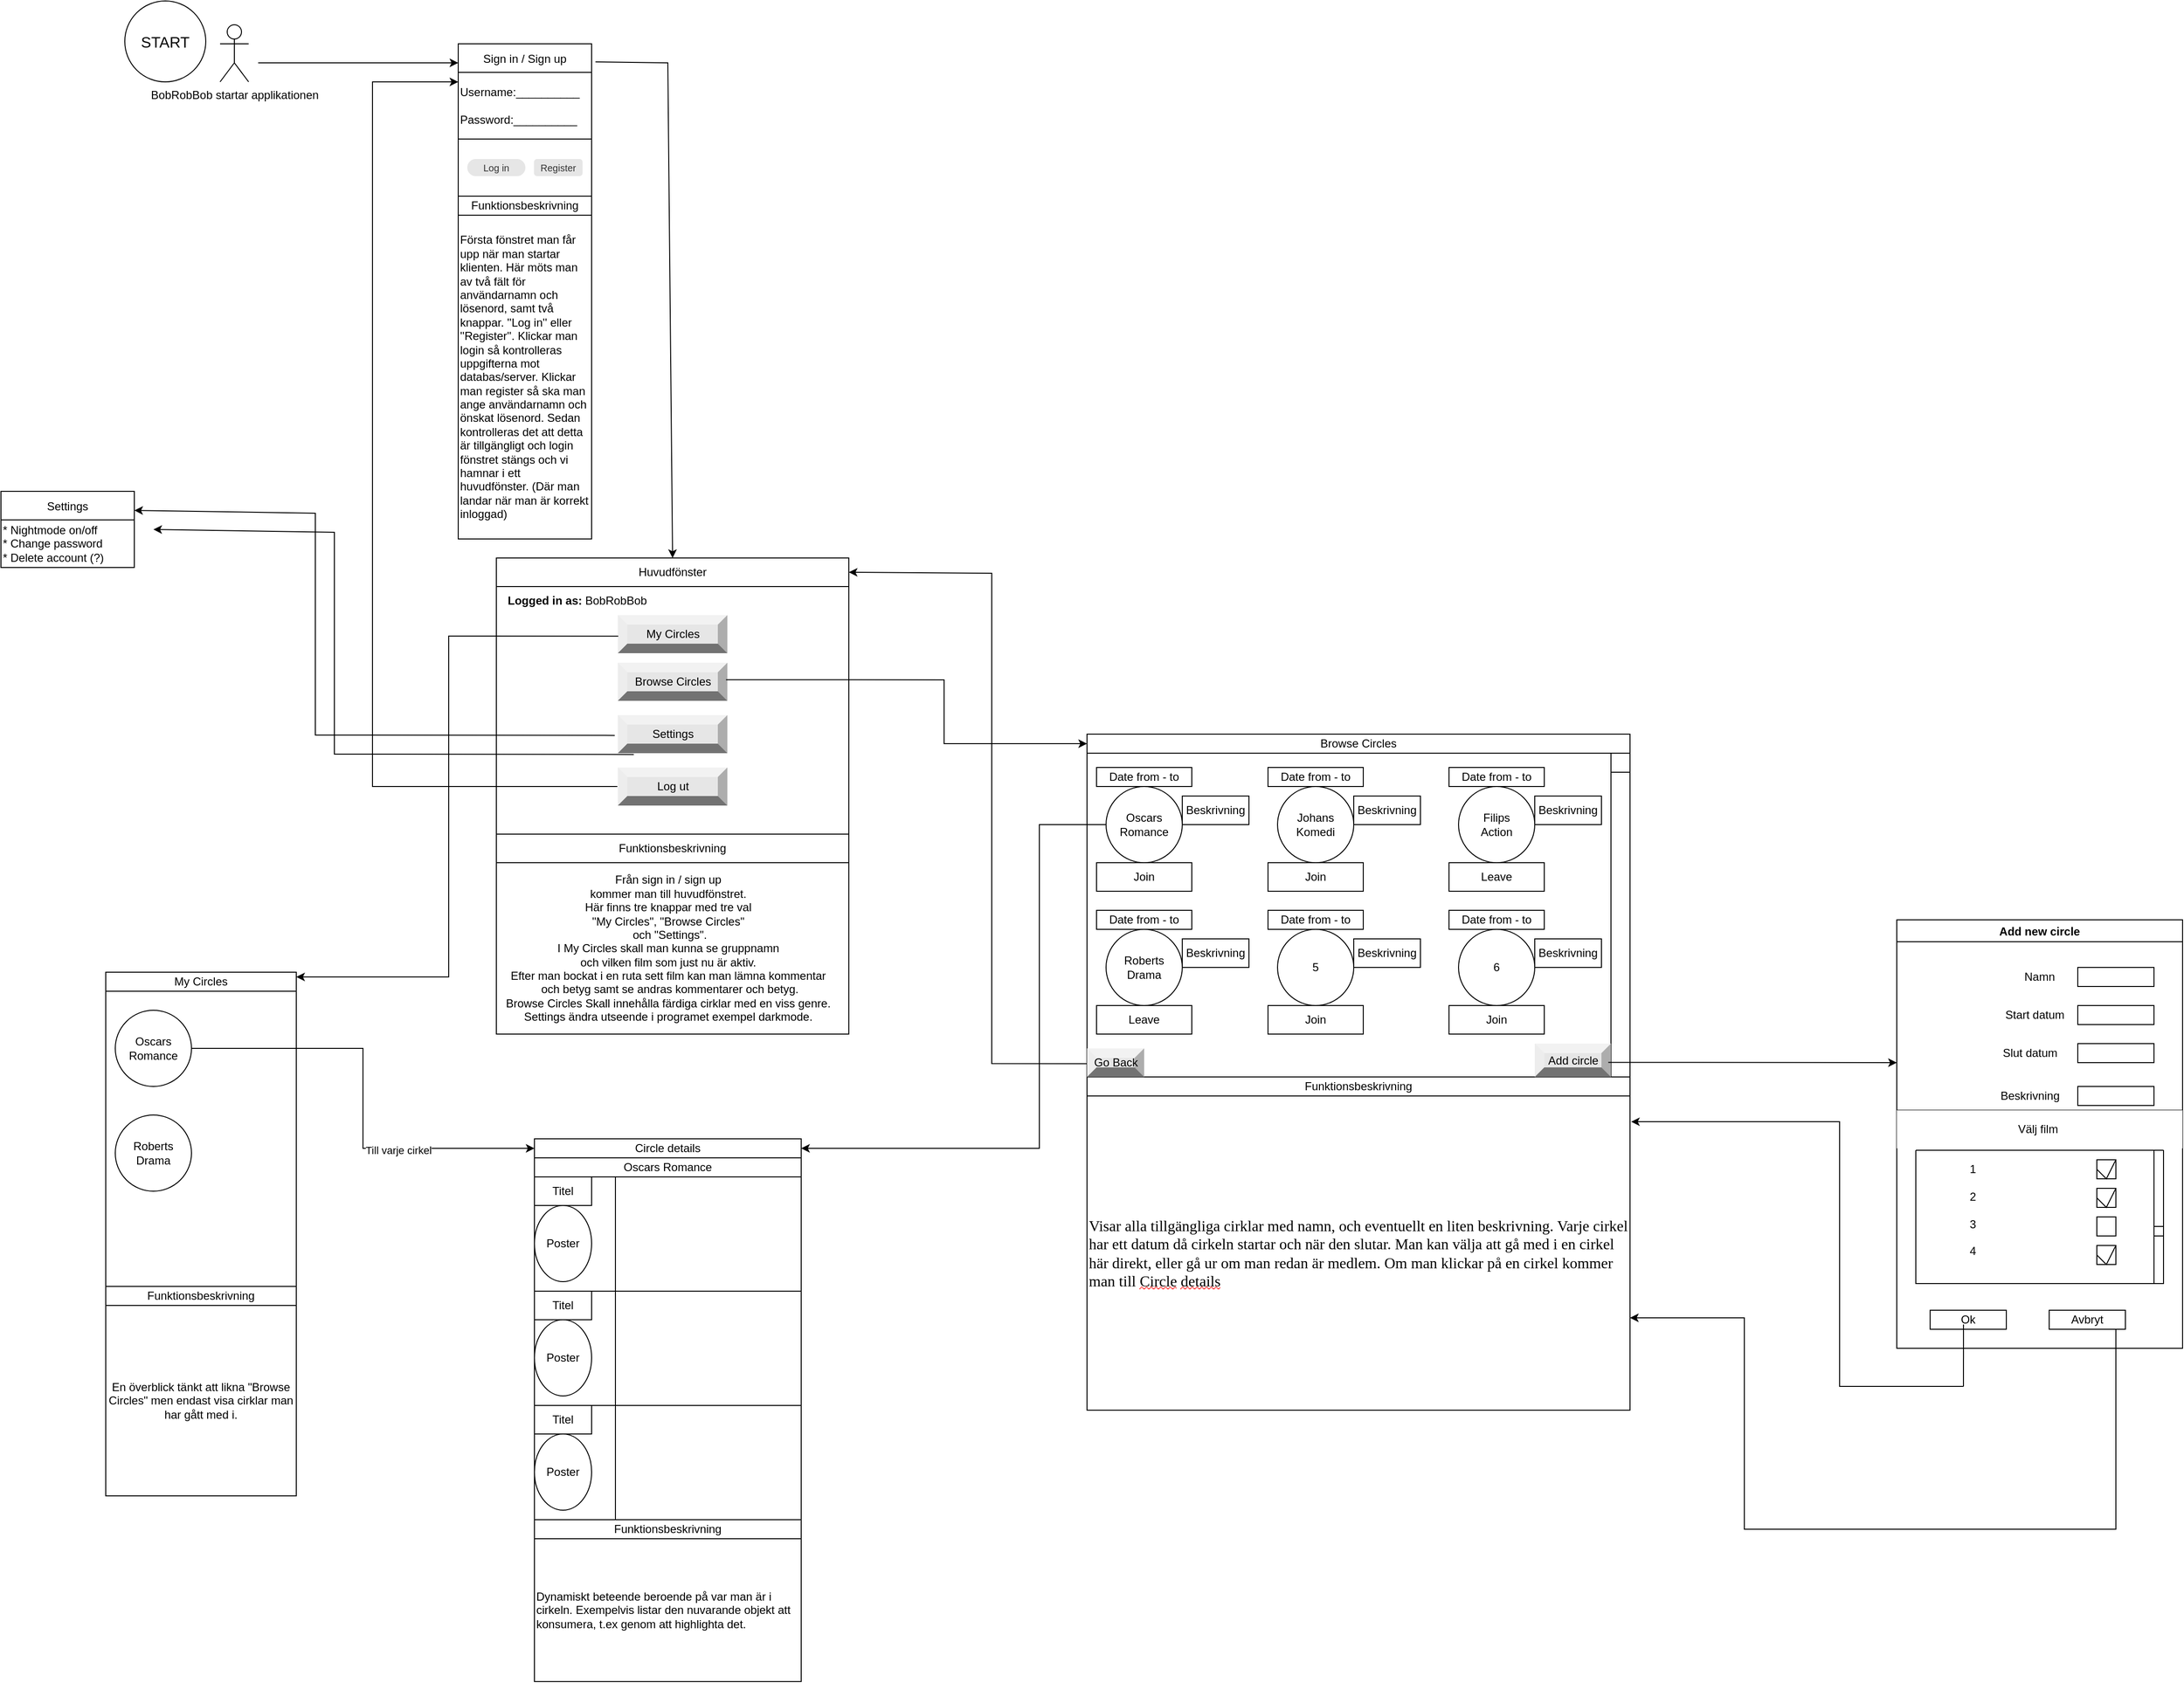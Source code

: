 <mxfile version="16.5.5" type="github">
  <diagram id="p2HajZ41j6ZCVXQFpqO8" name="Page-1">
    <mxGraphModel dx="868" dy="450" grid="1" gridSize="10" guides="1" tooltips="1" connect="1" arrows="1" fold="1" page="1" pageScale="1" pageWidth="40000" pageHeight="40000" math="0" shadow="0">
      <root>
        <mxCell id="0" />
        <mxCell id="1" parent="0" />
        <mxCell id="-XOdeHyJX4b31aOvF6B2-1" value="START" style="ellipse;whiteSpace=wrap;html=1;aspect=fixed;rounded=0;fontSize=16;strokeColor=#000000;fillColor=#FFFFFF;" parent="1" vertex="1">
          <mxGeometry x="500" y="35" width="85" height="85" as="geometry" />
        </mxCell>
        <mxCell id="-XOdeHyJX4b31aOvF6B2-8" value="Sign in / Sign up" style="swimlane;fontStyle=0;childLayout=stackLayout;horizontal=1;startSize=30;horizontalStack=0;resizeParent=1;resizeParentMax=0;resizeLast=0;collapsible=1;marginBottom=0;" parent="1" vertex="1">
          <mxGeometry x="850" y="80" width="140" height="100" as="geometry" />
        </mxCell>
        <mxCell id="xkWNYUJY-CJNG6x_o0mZ-22" value="Username:__________&lt;br&gt;&lt;br&gt;Password:__________" style="rounded=0;whiteSpace=wrap;html=1;align=left;" parent="-XOdeHyJX4b31aOvF6B2-8" vertex="1">
          <mxGeometry y="30" width="140" height="70" as="geometry" />
        </mxCell>
        <mxCell id="xkWNYUJY-CJNG6x_o0mZ-2" value="Browse Circles" style="rounded=0;whiteSpace=wrap;html=1;" parent="1" vertex="1">
          <mxGeometry x="1510" y="805" width="570" height="20" as="geometry" />
        </mxCell>
        <mxCell id="xkWNYUJY-CJNG6x_o0mZ-3" value="" style="whiteSpace=wrap;html=1;aspect=fixed;" parent="1" vertex="1">
          <mxGeometry x="1510" y="825" width="570" height="570" as="geometry" />
        </mxCell>
        <mxCell id="xkWNYUJY-CJNG6x_o0mZ-4" value="Oscars&lt;br&gt;Romance" style="ellipse;whiteSpace=wrap;html=1;aspect=fixed;" parent="1" vertex="1">
          <mxGeometry x="1530" y="860" width="80" height="80" as="geometry" />
        </mxCell>
        <mxCell id="xkWNYUJY-CJNG6x_o0mZ-5" value="Johans&lt;br&gt;Komedi" style="ellipse;whiteSpace=wrap;html=1;aspect=fixed;" parent="1" vertex="1">
          <mxGeometry x="1710" y="860" width="80" height="80" as="geometry" />
        </mxCell>
        <mxCell id="xkWNYUJY-CJNG6x_o0mZ-6" value="Filips&lt;br&gt;Action" style="ellipse;whiteSpace=wrap;html=1;aspect=fixed;" parent="1" vertex="1">
          <mxGeometry x="1900" y="860" width="80" height="80" as="geometry" />
        </mxCell>
        <mxCell id="xkWNYUJY-CJNG6x_o0mZ-7" value="Roberts&lt;br&gt;Drama" style="ellipse;whiteSpace=wrap;html=1;aspect=fixed;" parent="1" vertex="1">
          <mxGeometry x="1530" y="1010" width="80" height="80" as="geometry" />
        </mxCell>
        <mxCell id="xkWNYUJY-CJNG6x_o0mZ-8" value="5" style="ellipse;whiteSpace=wrap;html=1;aspect=fixed;" parent="1" vertex="1">
          <mxGeometry x="1710" y="1010" width="80" height="80" as="geometry" />
        </mxCell>
        <mxCell id="xkWNYUJY-CJNG6x_o0mZ-9" value="6" style="ellipse;whiteSpace=wrap;html=1;aspect=fixed;" parent="1" vertex="1">
          <mxGeometry x="1900" y="1010" width="80" height="80" as="geometry" />
        </mxCell>
        <mxCell id="xkWNYUJY-CJNG6x_o0mZ-10" value="Join" style="rounded=0;whiteSpace=wrap;html=1;" parent="1" vertex="1">
          <mxGeometry x="1520" y="940" width="100" height="30" as="geometry" />
        </mxCell>
        <mxCell id="xkWNYUJY-CJNG6x_o0mZ-11" value="Join" style="rounded=0;whiteSpace=wrap;html=1;" parent="1" vertex="1">
          <mxGeometry x="1700" y="940" width="100" height="30" as="geometry" />
        </mxCell>
        <mxCell id="xkWNYUJY-CJNG6x_o0mZ-12" value="Leave" style="rounded=0;whiteSpace=wrap;html=1;" parent="1" vertex="1">
          <mxGeometry x="1890" y="940" width="100" height="30" as="geometry" />
        </mxCell>
        <mxCell id="xkWNYUJY-CJNG6x_o0mZ-13" value="Leave" style="rounded=0;whiteSpace=wrap;html=1;" parent="1" vertex="1">
          <mxGeometry x="1520" y="1090" width="100" height="30" as="geometry" />
        </mxCell>
        <mxCell id="xkWNYUJY-CJNG6x_o0mZ-14" value="Join" style="rounded=0;whiteSpace=wrap;html=1;" parent="1" vertex="1">
          <mxGeometry x="1700" y="1090" width="100" height="30" as="geometry" />
        </mxCell>
        <mxCell id="xkWNYUJY-CJNG6x_o0mZ-15" value="Join" style="rounded=0;whiteSpace=wrap;html=1;" parent="1" vertex="1">
          <mxGeometry x="1890" y="1090" width="100" height="30" as="geometry" />
        </mxCell>
        <mxCell id="xkWNYUJY-CJNG6x_o0mZ-16" value="" style="rounded=0;whiteSpace=wrap;html=1;rotation=90;" parent="1" vertex="1">
          <mxGeometry x="1900" y="985" width="340" height="20" as="geometry" />
        </mxCell>
        <mxCell id="xkWNYUJY-CJNG6x_o0mZ-17" value="&lt;span lang=&quot;SV-SE&quot; class=&quot;TextRun SCXW185962391 BCX0&quot; style=&quot;margin: 0px ; padding: 0px ; background-color: rgb(255 , 255 , 255) ; font-size: 12pt ; line-height: 19.425px ; font-family: &amp;#34;times new roman&amp;#34; , &amp;#34;times new roman_embeddedfont&amp;#34; , &amp;#34;times new roman_msfontservice&amp;#34; , serif&quot;&gt;&lt;span class=&quot;NormalTextRun SCXW185962391 BCX0&quot; style=&quot;margin: 0px ; padding: 0px&quot;&gt;Visar alla &lt;/span&gt;&lt;span class=&quot;NormalTextRun SCXW185962391 BCX0&quot; style=&quot;margin: 0px ; padding: 0px&quot;&gt;tillgängliga &lt;/span&gt;&lt;span class=&quot;NormalTextRun SCXW185962391 BCX0&quot; style=&quot;margin: 0px ; padding: 0px&quot;&gt;cirklar&lt;/span&gt;&lt;span class=&quot;NormalTextRun SCXW185962391 BCX0&quot; style=&quot;margin: 0px ; padding: 0px&quot;&gt; med&lt;/span&gt;&lt;span class=&quot;NormalTextRun SCXW185962391 BCX0&quot; style=&quot;margin: 0px ; padding: 0px&quot;&gt; &lt;/span&gt;&lt;span class=&quot;NormalTextRun SCXW185962391 BCX0&quot; style=&quot;margin: 0px ; padding: 0px&quot;&gt;namn, och eventuellt en liten beskrivning.&lt;/span&gt;&lt;span class=&quot;NormalTextRun SCXW185962391 BCX0&quot; style=&quot;margin: 0px ; padding: 0px&quot;&gt; &lt;/span&gt;&lt;span class=&quot;NormalTextRun SCXW185962391 BCX0&quot; style=&quot;margin: 0px ; padding: 0px&quot;&gt;Varje cirkel har ett datum då cirkeln startar&lt;/span&gt;&lt;span class=&quot;NormalTextRun SCXW185962391 BCX0&quot; style=&quot;margin: 0px ; padding: 0px&quot;&gt; &lt;/span&gt;&lt;span class=&quot;NormalTextRun SCXW185962391 BCX0&quot; style=&quot;margin: 0px ; padding: 0px&quot;&gt;och när den slutar&lt;/span&gt;&lt;span class=&quot;NormalTextRun SCXW185962391 BCX0&quot; style=&quot;margin: 0px ; padding: 0px&quot;&gt;.&lt;/span&gt;&lt;span class=&quot;NormalTextRun SCXW185962391 BCX0&quot; style=&quot;margin: 0px ; padding: 0px&quot;&gt; &lt;/span&gt;&lt;span class=&quot;NormalTextRun SCXW185962391 BCX0&quot; style=&quot;margin: 0px ; padding: 0px&quot;&gt;Man kan välja att gå med i en cirkel här direkt, eller gå &lt;/span&gt;&lt;span class=&quot;NormalTextRun SCXW185962391 BCX0&quot; style=&quot;margin: 0px ; padding: 0px&quot;&gt;ur om man &lt;/span&gt;&lt;span class=&quot;NormalTextRun SCXW185962391 BCX0&quot; style=&quot;margin: 0px ; padding: 0px&quot;&gt;redan är &lt;/span&gt;&lt;span class=&quot;NormalTextRun SCXW185962391 BCX0&quot; style=&quot;margin: 0px ; padding: 0px&quot;&gt;med&lt;/span&gt;&lt;span class=&quot;NormalTextRun SCXW185962391 BCX0&quot; style=&quot;margin: 0px ; padding: 0px&quot;&gt;lem. &lt;/span&gt;&lt;span class=&quot;NormalTextRun SCXW185962391 BCX0&quot; style=&quot;margin: 0px ; padding: 0px&quot;&gt;Om man klickar på en cirkel kommer man till &lt;/span&gt;&lt;span class=&quot;SpellingError SCXW185962391 BCX0&quot; style=&quot;margin: 0px ; padding: 0px ; background-repeat: repeat-x ; background-position: left bottom ; background-image: url(&amp;#34;data:image/gif;base64,R0lGODlhBQAEAJECAP////8AAAAAAAAAACH5BAEAAAIALAAAAAAFAAQAAAIIlGAXCCHrTCgAOw==&amp;#34;) ; border-bottom: 1px solid transparent&quot;&gt;Circle&lt;/span&gt;&lt;span class=&quot;NormalTextRun SCXW185962391 BCX0&quot; style=&quot;margin: 0px ; padding: 0px&quot;&gt; &lt;/span&gt;&lt;span class=&quot;SpellingError SCXW185962391 BCX0&quot; style=&quot;margin: 0px ; padding: 0px ; background-repeat: repeat-x ; background-position: left bottom ; background-image: url(&amp;#34;data:image/gif;base64,R0lGODlhBQAEAJECAP////8AAAAAAAAAACH5BAEAAAIALAAAAAAFAAQAAAIIlGAXCCHrTCgAOw==&amp;#34;) ; border-bottom: 1px solid transparent&quot;&gt;details&lt;/span&gt;&lt;/span&gt;&lt;span class=&quot;EOP SCXW185962391 BCX0&quot; style=&quot;margin: 0px ; padding: 0px ; background-color: rgb(255 , 255 , 255) ; font-size: 12pt ; line-height: 19.425px ; font-family: &amp;#34;times new roman&amp;#34; , &amp;#34;times new roman_embeddedfont&amp;#34; , &amp;#34;times new roman_msfontservice&amp;#34; , serif&quot;&gt;&amp;nbsp;&lt;/span&gt;" style="rounded=0;whiteSpace=wrap;html=1;align=left;" parent="1" vertex="1">
          <mxGeometry x="1510" y="1185" width="570" height="330" as="geometry" />
        </mxCell>
        <mxCell id="xkWNYUJY-CJNG6x_o0mZ-18" value="&lt;span&gt;Funktionsbeskrivning&lt;/span&gt;" style="rounded=0;whiteSpace=wrap;html=1;" parent="1" vertex="1">
          <mxGeometry x="1510" y="1165" width="570" height="20" as="geometry" />
        </mxCell>
        <mxCell id="xkWNYUJY-CJNG6x_o0mZ-19" value="" style="rounded=0;whiteSpace=wrap;html=1;" parent="1" vertex="1">
          <mxGeometry x="2060" y="825" width="20" height="20" as="geometry" />
        </mxCell>
        <mxCell id="-XOdeHyJX4b31aOvF6B2-33" value="BobRobBob startar applikationen" style="shape=umlActor;verticalLabelPosition=bottom;verticalAlign=top;html=1;outlineConnect=0;" parent="1" vertex="1">
          <mxGeometry x="600" y="60" width="30" height="60" as="geometry" />
        </mxCell>
        <mxCell id="-XOdeHyJX4b31aOvF6B2-34" value="" style="endArrow=classic;html=1;rounded=0;" parent="1" edge="1">
          <mxGeometry width="50" height="50" relative="1" as="geometry">
            <mxPoint x="640" y="100" as="sourcePoint" />
            <mxPoint x="850" y="100" as="targetPoint" />
          </mxGeometry>
        </mxCell>
        <mxCell id="UE1TaZcInzhewKq7OZas-16" value="" style="rounded=0;whiteSpace=wrap;html=1;" parent="1" vertex="1">
          <mxGeometry x="890" y="840" width="370" height="280" as="geometry" />
        </mxCell>
        <mxCell id="xkWNYUJY-CJNG6x_o0mZ-26" value="Första fönstret man får upp när man startar klienten. Här möts man av två fält för användarnamn och lösenord, samt två knappar. &#39;&#39;Log in&#39;&#39; eller &#39;&#39;Register&#39;&#39;. Klickar man login så kontrolleras uppgifterna mot databas/server. Klickar man register så ska man ange användarnamn och önskat lösenord. Sedan kontrolleras det att detta är tillgängligt och login fönstret stängs och vi hamnar i ett huvudfönster. (Där man landar när man är korrekt inloggad)" style="rounded=0;whiteSpace=wrap;html=1;align=left;" parent="1" vertex="1">
          <mxGeometry x="850" y="260" width="140" height="340" as="geometry" />
        </mxCell>
        <mxCell id="UE1TaZcInzhewKq7OZas-10" value="Från sign in / sign up&lt;br&gt;kommer man till huvudfönstret. &lt;br&gt;Här finns tre knappar med tre val&lt;br&gt;&quot;My Circles&quot;, &quot;Browse Circles&quot;&lt;br&gt;&amp;nbsp;och &quot;Settings&quot;.&lt;br&gt;I My Circles skall man kunna se gruppnamn &lt;br&gt;och vilken film som just nu är aktiv. &lt;br&gt;Efter man bockat i en ruta sett film kan man lämna kommentar&lt;br&gt;&amp;nbsp;och betyg samt se andras kommentarer och betyg. &lt;br&gt;Browse Circles Skall innehålla färdiga cirklar med en viss genre.&lt;br&gt;Settings ändra utseende i programet exempel darkmode." style="text;html=1;align=center;verticalAlign=middle;resizable=0;points=[];autosize=1;strokeColor=none;fillColor=none;" parent="1" vertex="1">
          <mxGeometry x="890" y="950" width="360" height="160" as="geometry" />
        </mxCell>
        <mxCell id="-XOdeHyJX4b31aOvF6B2-35" value="Go Back" style="labelPosition=center;verticalLabelPosition=middle;align=center;html=1;shape=mxgraph.basic.shaded_button;dx=10;fillColor=#E6E6E6;strokeColor=none;" parent="1" vertex="1">
          <mxGeometry x="1510" y="1135" width="60" height="30" as="geometry" />
        </mxCell>
        <mxCell id="xkWNYUJY-CJNG6x_o0mZ-27" value="" style="rounded=0;whiteSpace=wrap;html=1;align=left;" parent="1" vertex="1">
          <mxGeometry x="850" y="180" width="140" height="60" as="geometry" />
        </mxCell>
        <mxCell id="gihYF0l77A3G0Wvorfxp-9" value="Settings" style="swimlane;fontStyle=0;childLayout=stackLayout;horizontal=1;startSize=30;horizontalStack=0;resizeParent=1;resizeParentMax=0;resizeLast=0;collapsible=1;marginBottom=0;" parent="1" vertex="1">
          <mxGeometry x="370" y="550" width="140" height="80" as="geometry" />
        </mxCell>
        <mxCell id="gihYF0l77A3G0Wvorfxp-16" value="* Nightmode on/off&lt;br&gt;* Change password&lt;br&gt;* Delete account (?)" style="text;html=1;align=left;verticalAlign=middle;resizable=0;points=[];autosize=1;strokeColor=none;fillColor=none;" parent="gihYF0l77A3G0Wvorfxp-9" vertex="1">
          <mxGeometry y="30" width="140" height="50" as="geometry" />
        </mxCell>
        <mxCell id="xkWNYUJY-CJNG6x_o0mZ-28" value="Funktionsbeskrivning" style="rounded=0;whiteSpace=wrap;html=1;" parent="1" vertex="1">
          <mxGeometry x="850" y="240" width="140" height="20" as="geometry" />
        </mxCell>
        <mxCell id="-XOdeHyJX4b31aOvF6B2-39" value="Log in&lt;br&gt;" style="rounded=1;html=1;shadow=0;dashed=0;whiteSpace=wrap;fontSize=10;fillColor=#E6E6E6;align=center;strokeColor=#E6E6E6;fontColor=#333333;arcSize=50;" parent="1" vertex="1">
          <mxGeometry x="860" y="201.56" width="60" height="16.88" as="geometry" />
        </mxCell>
        <mxCell id="-XOdeHyJX4b31aOvF6B2-40" value="Register" style="rounded=1;html=1;shadow=0;dashed=0;whiteSpace=wrap;fontSize=10;fillColor=#E6E6E6;align=center;strokeColor=#E6E6E6;fontColor=#333333;" parent="1" vertex="1">
          <mxGeometry x="930" y="201.56" width="50" height="16.88" as="geometry" />
        </mxCell>
        <mxCell id="UE1TaZcInzhewKq7OZas-17" value="Funktionsbeskrivning" style="text;html=1;strokeColor=none;fillColor=none;align=center;verticalAlign=middle;whiteSpace=wrap;rounded=0;" parent="1" vertex="1">
          <mxGeometry x="935" y="910" width="280" height="30" as="geometry" />
        </mxCell>
        <mxCell id="UE1TaZcInzhewKq7OZas-20" value="" style="endArrow=none;html=1;rounded=0;exitX=0;exitY=0.177;exitDx=0;exitDy=0;exitPerimeter=0;" parent="1" edge="1">
          <mxGeometry width="50" height="50" relative="1" as="geometry">
            <mxPoint x="890" y="850.02" as="sourcePoint" />
            <mxPoint x="1260" y="850" as="targetPoint" />
          </mxGeometry>
        </mxCell>
        <mxCell id="xkWNYUJY-CJNG6x_o0mZ-39" value="My Circles" style="rounded=0;whiteSpace=wrap;html=1;fillColor=none;" parent="1" vertex="1">
          <mxGeometry x="480" y="1055" width="200" height="20" as="geometry" />
        </mxCell>
        <mxCell id="xkWNYUJY-CJNG6x_o0mZ-40" value="" style="rounded=0;whiteSpace=wrap;html=1;fillColor=none;" parent="1" vertex="1">
          <mxGeometry x="480" y="1075" width="200" height="310" as="geometry" />
        </mxCell>
        <mxCell id="xkWNYUJY-CJNG6x_o0mZ-51" style="edgeStyle=orthogonalEdgeStyle;rounded=0;orthogonalLoop=1;jettySize=auto;html=1;exitX=1;exitY=0.5;exitDx=0;exitDy=0;entryX=0;entryY=0.5;entryDx=0;entryDy=0;" parent="1" source="xkWNYUJY-CJNG6x_o0mZ-41" target="aUT2wLo2_SYf-ntI_o-a-2" edge="1">
          <mxGeometry relative="1" as="geometry" />
        </mxCell>
        <mxCell id="xkWNYUJY-CJNG6x_o0mZ-52" value="Till varje cirkel" style="edgeLabel;html=1;align=center;verticalAlign=middle;resizable=0;points=[];" parent="xkWNYUJY-CJNG6x_o0mZ-51" vertex="1" connectable="0">
          <mxGeometry x="0.384" y="-2" relative="1" as="geometry">
            <mxPoint as="offset" />
          </mxGeometry>
        </mxCell>
        <mxCell id="xkWNYUJY-CJNG6x_o0mZ-41" value="Oscars&lt;br&gt;Romance" style="ellipse;whiteSpace=wrap;html=1;aspect=fixed;fillColor=none;" parent="1" vertex="1">
          <mxGeometry x="490" y="1095" width="80" height="80" as="geometry" />
        </mxCell>
        <mxCell id="xkWNYUJY-CJNG6x_o0mZ-43" value="Roberts&lt;br&gt;Drama" style="ellipse;whiteSpace=wrap;html=1;aspect=fixed;fillColor=none;" parent="1" vertex="1">
          <mxGeometry x="490" y="1205" width="80" height="80" as="geometry" />
        </mxCell>
        <mxCell id="xkWNYUJY-CJNG6x_o0mZ-46" value="&lt;span&gt;Funktionsbeskrivning&lt;/span&gt;" style="rounded=0;whiteSpace=wrap;html=1;fillColor=none;" parent="1" vertex="1">
          <mxGeometry x="480" y="1385" width="200" height="20" as="geometry" />
        </mxCell>
        <mxCell id="xkWNYUJY-CJNG6x_o0mZ-47" value="En överblick tänkt att likna &quot;Browse Circles&quot; men endast visa cirklar man har gått med i." style="whiteSpace=wrap;html=1;aspect=fixed;fillColor=none;" parent="1" vertex="1">
          <mxGeometry x="480" y="1405" width="200" height="200" as="geometry" />
        </mxCell>
        <mxCell id="xkWNYUJY-CJNG6x_o0mZ-48" value="Oscars Romance" style="rounded=0;whiteSpace=wrap;html=1;fillColor=none;" parent="1" vertex="1">
          <mxGeometry x="930" y="1250" width="280" height="20" as="geometry" />
        </mxCell>
        <mxCell id="xkWNYUJY-CJNG6x_o0mZ-50" value="" style="rounded=0;whiteSpace=wrap;html=1;fillColor=none;" parent="1" vertex="1">
          <mxGeometry x="930" y="1270" width="280" height="360" as="geometry" />
        </mxCell>
        <mxCell id="xkWNYUJY-CJNG6x_o0mZ-53" value="" style="rounded=0;whiteSpace=wrap;html=1;fillColor=none;" parent="1" vertex="1">
          <mxGeometry x="930" y="1270" width="280" height="120" as="geometry" />
        </mxCell>
        <mxCell id="xkWNYUJY-CJNG6x_o0mZ-54" value="" style="rounded=0;whiteSpace=wrap;html=1;fillColor=none;" parent="1" vertex="1">
          <mxGeometry x="930" y="1390" width="280" height="120" as="geometry" />
        </mxCell>
        <mxCell id="xkWNYUJY-CJNG6x_o0mZ-55" value="" style="rounded=0;whiteSpace=wrap;html=1;fillColor=none;" parent="1" vertex="1">
          <mxGeometry x="930" y="1510" width="280" height="120" as="geometry" />
        </mxCell>
        <mxCell id="xkWNYUJY-CJNG6x_o0mZ-56" value="Poster" style="ellipse;whiteSpace=wrap;html=1;fillColor=none;" parent="1" vertex="1">
          <mxGeometry x="930" y="1300" width="60" height="80" as="geometry" />
        </mxCell>
        <mxCell id="xkWNYUJY-CJNG6x_o0mZ-57" value="Poster" style="ellipse;whiteSpace=wrap;html=1;fillColor=none;" parent="1" vertex="1">
          <mxGeometry x="930" y="1420" width="60" height="80" as="geometry" />
        </mxCell>
        <mxCell id="xkWNYUJY-CJNG6x_o0mZ-58" value="Poster" style="ellipse;whiteSpace=wrap;html=1;fillColor=none;" parent="1" vertex="1">
          <mxGeometry x="930" y="1540" width="60" height="80" as="geometry" />
        </mxCell>
        <mxCell id="xkWNYUJY-CJNG6x_o0mZ-59" value="&lt;span&gt;Funktionsbeskrivning&lt;/span&gt;" style="rounded=0;whiteSpace=wrap;html=1;fillColor=none;" parent="1" vertex="1">
          <mxGeometry x="930" y="1630" width="280" height="20" as="geometry" />
        </mxCell>
        <mxCell id="xkWNYUJY-CJNG6x_o0mZ-61" value="Dynamiskt beteende beroende på var man är i cirkeln. Exempelvis listar den nuvarande objekt att konsumera, t.ex genom att highlighta det." style="rounded=0;whiteSpace=wrap;html=1;fillColor=none;align=left;" parent="1" vertex="1">
          <mxGeometry x="930" y="1650" width="280" height="150" as="geometry" />
        </mxCell>
        <mxCell id="xkWNYUJY-CJNG6x_o0mZ-62" value="Titel" style="rounded=0;whiteSpace=wrap;html=1;fillColor=none;" parent="1" vertex="1">
          <mxGeometry x="930" y="1270" width="60" height="30" as="geometry" />
        </mxCell>
        <mxCell id="xkWNYUJY-CJNG6x_o0mZ-63" value="Titel" style="rounded=0;whiteSpace=wrap;html=1;fillColor=none;" parent="1" vertex="1">
          <mxGeometry x="930" y="1390" width="60" height="30" as="geometry" />
        </mxCell>
        <mxCell id="xkWNYUJY-CJNG6x_o0mZ-64" value="Titel" style="rounded=0;whiteSpace=wrap;html=1;fillColor=none;" parent="1" vertex="1">
          <mxGeometry x="930" y="1510" width="60" height="30" as="geometry" />
        </mxCell>
        <mxCell id="xkWNYUJY-CJNG6x_o0mZ-65" value="" style="rounded=0;whiteSpace=wrap;html=1;fillColor=none;" parent="1" vertex="1">
          <mxGeometry x="1015" y="1270" width="195" height="120" as="geometry" />
        </mxCell>
        <mxCell id="xkWNYUJY-CJNG6x_o0mZ-66" value="" style="rounded=0;whiteSpace=wrap;html=1;fillColor=none;" parent="1" vertex="1">
          <mxGeometry x="1015" y="1390" width="195" height="120" as="geometry" />
        </mxCell>
        <mxCell id="xkWNYUJY-CJNG6x_o0mZ-67" value="" style="rounded=0;whiteSpace=wrap;html=1;fillColor=none;" parent="1" vertex="1">
          <mxGeometry x="1015" y="1510" width="195" height="120" as="geometry" />
        </mxCell>
        <mxCell id="7voX9Bw7psMwSDj8nCXa-1" value="" style="endArrow=classic;html=1;rounded=0;entryX=0.5;entryY=0;entryDx=0;entryDy=0;exitX=1.029;exitY=0.19;exitDx=0;exitDy=0;exitPerimeter=0;" parent="1" source="-XOdeHyJX4b31aOvF6B2-8" target="7voX9Bw7psMwSDj8nCXa-16" edge="1">
          <mxGeometry width="50" height="50" relative="1" as="geometry">
            <mxPoint x="580" y="650" as="sourcePoint" />
            <mxPoint x="1075" y="650" as="targetPoint" />
            <Array as="points">
              <mxPoint x="1070" y="100" />
            </Array>
          </mxGeometry>
        </mxCell>
        <mxCell id="7voX9Bw7psMwSDj8nCXa-16" value="" style="rounded=0;whiteSpace=wrap;html=1;shadow=0;" parent="1" vertex="1">
          <mxGeometry x="890" y="620" width="370" height="290" as="geometry" />
        </mxCell>
        <mxCell id="7voX9Bw7psMwSDj8nCXa-17" value="Huvudfönster" style="rounded=0;whiteSpace=wrap;html=1;shadow=0;" parent="1" vertex="1">
          <mxGeometry x="890" y="620" width="370" height="30" as="geometry" />
        </mxCell>
        <mxCell id="7voX9Bw7psMwSDj8nCXa-18" value="My Circles" style="labelPosition=center;verticalLabelPosition=middle;align=center;html=1;shape=mxgraph.basic.shaded_button;dx=10;fillColor=#E6E6E6;strokeColor=none;shadow=0;" parent="1" vertex="1">
          <mxGeometry x="1017.5" y="680" width="115" height="40" as="geometry" />
        </mxCell>
        <mxCell id="7voX9Bw7psMwSDj8nCXa-19" value="Browse Circles" style="labelPosition=center;verticalLabelPosition=middle;align=center;html=1;shape=mxgraph.basic.shaded_button;dx=10;fillColor=#E6E6E6;strokeColor=none;shadow=0;" parent="1" vertex="1">
          <mxGeometry x="1017.5" y="730" width="115" height="40" as="geometry" />
        </mxCell>
        <mxCell id="7voX9Bw7psMwSDj8nCXa-20" value="Settings" style="labelPosition=center;verticalLabelPosition=middle;align=center;html=1;shape=mxgraph.basic.shaded_button;dx=10;fillColor=#E6E6E6;strokeColor=none;shadow=0;" parent="1" vertex="1">
          <mxGeometry x="1017.5" y="785" width="115" height="40" as="geometry" />
        </mxCell>
        <mxCell id="7voX9Bw7psMwSDj8nCXa-21" value="&lt;b&gt;Logged in as: &lt;/b&gt;BobRobBob" style="text;html=1;strokeColor=none;fillColor=none;align=left;verticalAlign=middle;whiteSpace=wrap;rounded=0;shadow=0;" parent="1" vertex="1">
          <mxGeometry x="900" y="650" width="170" height="30" as="geometry" />
        </mxCell>
        <mxCell id="7voX9Bw7psMwSDj8nCXa-22" value="" style="endArrow=classic;html=1;rounded=0;entryX=0;entryY=0.5;entryDx=0;entryDy=0;exitX=0.988;exitY=0.446;exitDx=0;exitDy=0;exitPerimeter=0;" parent="1" source="7voX9Bw7psMwSDj8nCXa-19" target="xkWNYUJY-CJNG6x_o0mZ-2" edge="1">
          <mxGeometry width="50" height="50" relative="1" as="geometry">
            <mxPoint x="1180" y="790" as="sourcePoint" />
            <mxPoint x="1230" y="740" as="targetPoint" />
            <Array as="points">
              <mxPoint x="1360" y="748" />
              <mxPoint x="1360" y="815" />
            </Array>
          </mxGeometry>
        </mxCell>
        <mxCell id="7voX9Bw7psMwSDj8nCXa-23" value="" style="endArrow=classic;html=1;rounded=0;exitX=-0.008;exitY=0.539;exitDx=0;exitDy=0;exitPerimeter=0;entryX=1;entryY=0.5;entryDx=0;entryDy=0;" parent="1" source="-XOdeHyJX4b31aOvF6B2-35" target="7voX9Bw7psMwSDj8nCXa-17" edge="1">
          <mxGeometry width="50" height="50" relative="1" as="geometry">
            <mxPoint x="1180" y="910" as="sourcePoint" />
            <mxPoint x="1230" y="860" as="targetPoint" />
            <Array as="points">
              <mxPoint x="1410" y="1151" />
              <mxPoint x="1410" y="636" />
            </Array>
          </mxGeometry>
        </mxCell>
        <mxCell id="7voX9Bw7psMwSDj8nCXa-24" value="" style="endArrow=classic;html=1;rounded=0;entryX=1;entryY=0.5;entryDx=0;entryDy=0;" parent="1" source="xkWNYUJY-CJNG6x_o0mZ-4" target="aUT2wLo2_SYf-ntI_o-a-2" edge="1">
          <mxGeometry width="50" height="50" relative="1" as="geometry">
            <mxPoint x="1460" y="890" as="sourcePoint" />
            <mxPoint x="1560" y="1160" as="targetPoint" />
            <Array as="points">
              <mxPoint x="1460" y="900" />
              <mxPoint x="1460" y="1240" />
            </Array>
          </mxGeometry>
        </mxCell>
        <mxCell id="7voX9Bw7psMwSDj8nCXa-25" value="" style="endArrow=classic;html=1;rounded=0;entryX=1;entryY=0.25;entryDx=0;entryDy=0;exitX=0.004;exitY=0.552;exitDx=0;exitDy=0;exitPerimeter=0;" parent="1" source="7voX9Bw7psMwSDj8nCXa-18" target="xkWNYUJY-CJNG6x_o0mZ-39" edge="1">
          <mxGeometry width="50" height="50" relative="1" as="geometry">
            <mxPoint x="830" y="800" as="sourcePoint" />
            <mxPoint x="1080" y="1160" as="targetPoint" />
            <Array as="points">
              <mxPoint x="840" y="702" />
              <mxPoint x="840" y="1060" />
            </Array>
          </mxGeometry>
        </mxCell>
        <mxCell id="7voX9Bw7psMwSDj8nCXa-26" value="" style="endArrow=classic;html=1;rounded=0;entryX=1;entryY=0.25;entryDx=0;entryDy=0;exitX=-0.028;exitY=0.533;exitDx=0;exitDy=0;exitPerimeter=0;" parent="1" source="7voX9Bw7psMwSDj8nCXa-20" target="gihYF0l77A3G0Wvorfxp-9" edge="1">
          <mxGeometry width="50" height="50" relative="1" as="geometry">
            <mxPoint x="640" y="810" as="sourcePoint" />
            <mxPoint x="1080" y="800" as="targetPoint" />
            <Array as="points">
              <mxPoint x="700" y="806" />
              <mxPoint x="700" y="573" />
            </Array>
          </mxGeometry>
        </mxCell>
        <mxCell id="aUT2wLo2_SYf-ntI_o-a-2" value="Circle details" style="rounded=0;whiteSpace=wrap;html=1;" parent="1" vertex="1">
          <mxGeometry x="930" y="1230" width="280" height="20" as="geometry" />
        </mxCell>
        <mxCell id="aUT2wLo2_SYf-ntI_o-a-3" value="Date from - to" style="rounded=0;whiteSpace=wrap;html=1;" parent="1" vertex="1">
          <mxGeometry x="1700" y="840" width="100" height="20" as="geometry" />
        </mxCell>
        <mxCell id="aUT2wLo2_SYf-ntI_o-a-4" value="Date from - to" style="rounded=0;whiteSpace=wrap;html=1;" parent="1" vertex="1">
          <mxGeometry x="1520" y="840" width="100" height="20" as="geometry" />
        </mxCell>
        <mxCell id="aUT2wLo2_SYf-ntI_o-a-6" value="Date from - to" style="rounded=0;whiteSpace=wrap;html=1;" parent="1" vertex="1">
          <mxGeometry x="1890" y="840" width="100" height="20" as="geometry" />
        </mxCell>
        <mxCell id="aUT2wLo2_SYf-ntI_o-a-9" value="Date from - to" style="rounded=0;whiteSpace=wrap;html=1;" parent="1" vertex="1">
          <mxGeometry x="1520" y="990" width="100" height="20" as="geometry" />
        </mxCell>
        <mxCell id="aUT2wLo2_SYf-ntI_o-a-10" value="Date from - to" style="rounded=0;whiteSpace=wrap;html=1;" parent="1" vertex="1">
          <mxGeometry x="1700" y="990" width="100" height="20" as="geometry" />
        </mxCell>
        <mxCell id="aUT2wLo2_SYf-ntI_o-a-11" value="Date from - to" style="rounded=0;whiteSpace=wrap;html=1;" parent="1" vertex="1">
          <mxGeometry x="1890" y="990" width="100" height="20" as="geometry" />
        </mxCell>
        <mxCell id="aUT2wLo2_SYf-ntI_o-a-12" value="Beskrivning" style="rounded=0;whiteSpace=wrap;html=1;" parent="1" vertex="1">
          <mxGeometry x="1980" y="870" width="70" height="30" as="geometry" />
        </mxCell>
        <mxCell id="aUT2wLo2_SYf-ntI_o-a-13" value="Beskrivning" style="rounded=0;whiteSpace=wrap;html=1;" parent="1" vertex="1">
          <mxGeometry x="1790" y="870" width="70" height="30" as="geometry" />
        </mxCell>
        <mxCell id="aUT2wLo2_SYf-ntI_o-a-16" value="Beskrivning" style="rounded=0;whiteSpace=wrap;html=1;" parent="1" vertex="1">
          <mxGeometry x="1610" y="870" width="70" height="30" as="geometry" />
        </mxCell>
        <mxCell id="aUT2wLo2_SYf-ntI_o-a-17" value="Beskrivning" style="rounded=0;whiteSpace=wrap;html=1;" parent="1" vertex="1">
          <mxGeometry x="1980" y="1020" width="70" height="30" as="geometry" />
        </mxCell>
        <mxCell id="aUT2wLo2_SYf-ntI_o-a-18" value="Beskrivning" style="rounded=0;whiteSpace=wrap;html=1;" parent="1" vertex="1">
          <mxGeometry x="1790" y="1020" width="70" height="30" as="geometry" />
        </mxCell>
        <mxCell id="aUT2wLo2_SYf-ntI_o-a-19" value="Beskrivning" style="rounded=0;whiteSpace=wrap;html=1;" parent="1" vertex="1">
          <mxGeometry x="1610" y="1020" width="70" height="30" as="geometry" />
        </mxCell>
        <mxCell id="Ojl0A6f6nF8EtHLME5s5-2" value="" style="endArrow=none;html=1;rounded=0;" parent="1" edge="1">
          <mxGeometry width="50" height="50" relative="1" as="geometry">
            <mxPoint x="890" y="940" as="sourcePoint" />
            <mxPoint x="1260" y="940" as="targetPoint" />
          </mxGeometry>
        </mxCell>
        <mxCell id="Ojl0A6f6nF8EtHLME5s5-3" value="Log ut" style="labelPosition=center;verticalLabelPosition=middle;align=center;html=1;shape=mxgraph.basic.shaded_button;dx=10;fillColor=#E6E6E6;strokeColor=none;shadow=0;" parent="1" vertex="1">
          <mxGeometry x="1017.5" y="840" width="115" height="40" as="geometry" />
        </mxCell>
        <mxCell id="Ojl0A6f6nF8EtHLME5s5-4" value="" style="endArrow=classic;html=1;rounded=0;exitX=-0.004;exitY=0.5;exitDx=0;exitDy=0;exitPerimeter=0;" parent="1" source="Ojl0A6f6nF8EtHLME5s5-3" edge="1">
          <mxGeometry width="50" height="50" relative="1" as="geometry">
            <mxPoint x="1010" y="860" as="sourcePoint" />
            <mxPoint x="850" y="120" as="targetPoint" />
            <Array as="points">
              <mxPoint x="760" y="860" />
              <mxPoint x="760" y="627" />
              <mxPoint x="760" y="120" />
            </Array>
          </mxGeometry>
        </mxCell>
        <mxCell id="Ojl0A6f6nF8EtHLME5s5-5" value="" style="endArrow=classic;html=1;rounded=0;entryX=1;entryY=0.25;entryDx=0;entryDy=0;exitX=-0.028;exitY=0.533;exitDx=0;exitDy=0;exitPerimeter=0;" parent="1" edge="1">
          <mxGeometry width="50" height="50" relative="1" as="geometry">
            <mxPoint x="1034.28" y="826.32" as="sourcePoint" />
            <mxPoint x="530" y="590" as="targetPoint" />
            <Array as="points">
              <mxPoint x="720" y="826" />
              <mxPoint x="720" y="593" />
            </Array>
          </mxGeometry>
        </mxCell>
        <mxCell id="Ojl0A6f6nF8EtHLME5s5-6" value="Add circle" style="labelPosition=center;verticalLabelPosition=middle;align=center;html=1;shape=mxgraph.basic.shaded_button;dx=10;fillColor=#E6E6E6;strokeColor=none;" parent="1" vertex="1">
          <mxGeometry x="1980" y="1130" width="80" height="35" as="geometry" />
        </mxCell>
        <mxCell id="Ojl0A6f6nF8EtHLME5s5-7" value="Add new circle" style="swimlane;" parent="1" vertex="1">
          <mxGeometry x="2360" y="1000" width="300" height="450" as="geometry" />
        </mxCell>
        <mxCell id="Ojl0A6f6nF8EtHLME5s5-8" value="" style="rounded=0;whiteSpace=wrap;html=1;" parent="Ojl0A6f6nF8EtHLME5s5-7" vertex="1">
          <mxGeometry x="190" y="50" width="80" height="20" as="geometry" />
        </mxCell>
        <mxCell id="Ojl0A6f6nF8EtHLME5s5-9" value="" style="rounded=0;whiteSpace=wrap;html=1;" parent="Ojl0A6f6nF8EtHLME5s5-7" vertex="1">
          <mxGeometry x="190" y="90" width="80" height="20" as="geometry" />
        </mxCell>
        <mxCell id="Ojl0A6f6nF8EtHLME5s5-10" value="" style="rounded=0;whiteSpace=wrap;html=1;" parent="Ojl0A6f6nF8EtHLME5s5-7" vertex="1">
          <mxGeometry x="190" y="130" width="80" height="20" as="geometry" />
        </mxCell>
        <mxCell id="Ojl0A6f6nF8EtHLME5s5-11" value="Namn" style="text;html=1;strokeColor=none;fillColor=none;align=center;verticalAlign=middle;whiteSpace=wrap;rounded=0;" parent="Ojl0A6f6nF8EtHLME5s5-7" vertex="1">
          <mxGeometry x="120" y="45" width="60" height="30" as="geometry" />
        </mxCell>
        <mxCell id="Ojl0A6f6nF8EtHLME5s5-13" value="Start datum" style="text;html=1;strokeColor=none;fillColor=none;align=center;verticalAlign=middle;whiteSpace=wrap;rounded=0;" parent="Ojl0A6f6nF8EtHLME5s5-7" vertex="1">
          <mxGeometry x="110" y="85" width="70" height="30" as="geometry" />
        </mxCell>
        <mxCell id="Ojl0A6f6nF8EtHLME5s5-14" value="Slut datum" style="text;html=1;strokeColor=none;fillColor=none;align=center;verticalAlign=middle;whiteSpace=wrap;rounded=0;" parent="Ojl0A6f6nF8EtHLME5s5-7" vertex="1">
          <mxGeometry x="110" y="125" width="60" height="30" as="geometry" />
        </mxCell>
        <mxCell id="tfCkdgh3ERgMZaU4HgN3-1" value="Beskrivning" style="text;html=1;strokeColor=none;fillColor=none;align=center;verticalAlign=middle;whiteSpace=wrap;rounded=0;" vertex="1" parent="Ojl0A6f6nF8EtHLME5s5-7">
          <mxGeometry x="110" y="170" width="60" height="30" as="geometry" />
        </mxCell>
        <mxCell id="tfCkdgh3ERgMZaU4HgN3-2" value="" style="rounded=0;whiteSpace=wrap;html=1;" vertex="1" parent="Ojl0A6f6nF8EtHLME5s5-7">
          <mxGeometry x="190" y="175" width="80" height="20" as="geometry" />
        </mxCell>
        <mxCell id="Ojl0A6f6nF8EtHLME5s5-20" value="" style="swimlane;" parent="Ojl0A6f6nF8EtHLME5s5-7" vertex="1">
          <mxGeometry y="200" width="300" height="250" as="geometry">
            <mxRectangle x="2360" y="1220" width="50" height="40" as="alternateBounds" />
          </mxGeometry>
        </mxCell>
        <mxCell id="zgjH5WFPGcImHaNCjozJ-1" value="Ok" style="rounded=0;whiteSpace=wrap;html=1;" parent="Ojl0A6f6nF8EtHLME5s5-20" vertex="1">
          <mxGeometry x="35" y="210" width="80" height="20" as="geometry" />
        </mxCell>
        <mxCell id="zgjH5WFPGcImHaNCjozJ-2" value="Avbryt" style="rounded=0;whiteSpace=wrap;html=1;" parent="Ojl0A6f6nF8EtHLME5s5-20" vertex="1">
          <mxGeometry x="160" y="210" width="80" height="20" as="geometry" />
        </mxCell>
        <mxCell id="tfCkdgh3ERgMZaU4HgN3-9" value="" style="rounded=0;whiteSpace=wrap;html=1;strokeColor=none;" vertex="1" parent="Ojl0A6f6nF8EtHLME5s5-20">
          <mxGeometry width="300" height="40" as="geometry" />
        </mxCell>
        <mxCell id="Ojl0A6f6nF8EtHLME5s5-21" value="" style="swimlane;startSize=0;" parent="Ojl0A6f6nF8EtHLME5s5-20" vertex="1">
          <mxGeometry x="20" y="42" width="260" height="140" as="geometry" />
        </mxCell>
        <mxCell id="Ojl0A6f6nF8EtHLME5s5-24" value="" style="swimlane;startSize=0;" parent="Ojl0A6f6nF8EtHLME5s5-21" vertex="1">
          <mxGeometry x="250" width="10" height="140" as="geometry" />
        </mxCell>
        <mxCell id="Ojl0A6f6nF8EtHLME5s5-26" value="" style="swimlane;startSize=0;" parent="Ojl0A6f6nF8EtHLME5s5-24" vertex="1">
          <mxGeometry y="80" width="10" height="10" as="geometry" />
        </mxCell>
        <mxCell id="Ojl0A6f6nF8EtHLME5s5-34" value="1&lt;br&gt;&lt;br&gt;2&lt;br&gt;&lt;br&gt;3&lt;br&gt;&lt;br&gt;4&lt;br&gt;&lt;br&gt;" style="text;html=1;strokeColor=none;fillColor=none;align=center;verticalAlign=middle;whiteSpace=wrap;rounded=0;" parent="Ojl0A6f6nF8EtHLME5s5-21" vertex="1">
          <mxGeometry x="10" y="40" width="100" height="60" as="geometry" />
        </mxCell>
        <mxCell id="zgjH5WFPGcImHaNCjozJ-7" value="" style="whiteSpace=wrap;html=1;aspect=fixed;" parent="Ojl0A6f6nF8EtHLME5s5-21" vertex="1">
          <mxGeometry x="190" y="10" width="20" height="20" as="geometry" />
        </mxCell>
        <mxCell id="zgjH5WFPGcImHaNCjozJ-8" value="" style="whiteSpace=wrap;html=1;aspect=fixed;" parent="Ojl0A6f6nF8EtHLME5s5-21" vertex="1">
          <mxGeometry x="190" y="40" width="20" height="20" as="geometry" />
        </mxCell>
        <mxCell id="zgjH5WFPGcImHaNCjozJ-9" value="" style="whiteSpace=wrap;html=1;aspect=fixed;" parent="Ojl0A6f6nF8EtHLME5s5-21" vertex="1">
          <mxGeometry x="190" y="70" width="20" height="20" as="geometry" />
        </mxCell>
        <mxCell id="zgjH5WFPGcImHaNCjozJ-10" value="" style="whiteSpace=wrap;html=1;aspect=fixed;" parent="Ojl0A6f6nF8EtHLME5s5-21" vertex="1">
          <mxGeometry x="190" y="100" width="20" height="20" as="geometry" />
        </mxCell>
        <mxCell id="zgjH5WFPGcImHaNCjozJ-11" value="" style="endArrow=none;html=1;rounded=0;exitX=0;exitY=0.5;exitDx=0;exitDy=0;entryX=1;entryY=0;entryDx=0;entryDy=0;" parent="Ojl0A6f6nF8EtHLME5s5-21" source="zgjH5WFPGcImHaNCjozJ-7" target="zgjH5WFPGcImHaNCjozJ-7" edge="1">
          <mxGeometry width="50" height="50" relative="1" as="geometry">
            <mxPoint x="180" y="25" as="sourcePoint" />
            <mxPoint x="200" y="20" as="targetPoint" />
            <Array as="points">
              <mxPoint x="200" y="30" />
            </Array>
          </mxGeometry>
        </mxCell>
        <mxCell id="zgjH5WFPGcImHaNCjozJ-12" style="edgeStyle=orthogonalEdgeStyle;rounded=0;orthogonalLoop=1;jettySize=auto;html=1;exitX=0.5;exitY=1;exitDx=0;exitDy=0;" parent="Ojl0A6f6nF8EtHLME5s5-21" source="zgjH5WFPGcImHaNCjozJ-7" target="zgjH5WFPGcImHaNCjozJ-7" edge="1">
          <mxGeometry relative="1" as="geometry" />
        </mxCell>
        <mxCell id="zgjH5WFPGcImHaNCjozJ-15" value="" style="endArrow=none;html=1;rounded=0;exitX=0;exitY=0.5;exitDx=0;exitDy=0;entryX=1;entryY=0;entryDx=0;entryDy=0;" parent="Ojl0A6f6nF8EtHLME5s5-21" edge="1">
          <mxGeometry width="50" height="50" relative="1" as="geometry">
            <mxPoint x="190" y="50" as="sourcePoint" />
            <mxPoint x="210" y="40" as="targetPoint" />
            <Array as="points">
              <mxPoint x="200" y="60" />
            </Array>
          </mxGeometry>
        </mxCell>
        <mxCell id="zgjH5WFPGcImHaNCjozJ-16" value="" style="endArrow=none;html=1;rounded=0;exitX=0;exitY=0.5;exitDx=0;exitDy=0;entryX=1;entryY=0;entryDx=0;entryDy=0;" parent="Ojl0A6f6nF8EtHLME5s5-21" edge="1">
          <mxGeometry width="50" height="50" relative="1" as="geometry">
            <mxPoint x="190" y="110" as="sourcePoint" />
            <mxPoint x="210" y="100" as="targetPoint" />
            <Array as="points">
              <mxPoint x="200" y="120" />
            </Array>
          </mxGeometry>
        </mxCell>
        <mxCell id="tfCkdgh3ERgMZaU4HgN3-10" value="Välj film&amp;nbsp;" style="text;html=1;strokeColor=none;fillColor=none;align=center;verticalAlign=middle;whiteSpace=wrap;rounded=0;" vertex="1" parent="Ojl0A6f6nF8EtHLME5s5-20">
          <mxGeometry x="120" y="5" width="60" height="30" as="geometry" />
        </mxCell>
        <mxCell id="Ojl0A6f6nF8EtHLME5s5-18" value="" style="endArrow=classic;html=1;rounded=0;exitX=0.955;exitY=1.141;exitDx=0;exitDy=0;exitPerimeter=0;" parent="1" source="xkWNYUJY-CJNG6x_o0mZ-16" edge="1">
          <mxGeometry width="50" height="50" relative="1" as="geometry">
            <mxPoint x="2250" y="1190" as="sourcePoint" />
            <mxPoint x="2360" y="1150" as="targetPoint" />
          </mxGeometry>
        </mxCell>
        <mxCell id="tfCkdgh3ERgMZaU4HgN3-4" value="" style="endArrow=classic;html=1;rounded=0;entryX=1.002;entryY=0.082;entryDx=0;entryDy=0;entryPerimeter=0;" edge="1" parent="1" target="xkWNYUJY-CJNG6x_o0mZ-17">
          <mxGeometry width="50" height="50" relative="1" as="geometry">
            <mxPoint x="2430" y="1490" as="sourcePoint" />
            <mxPoint x="2240" y="1510" as="targetPoint" />
            <Array as="points">
              <mxPoint x="2300" y="1490" />
              <mxPoint x="2300" y="1212" />
            </Array>
          </mxGeometry>
        </mxCell>
        <mxCell id="tfCkdgh3ERgMZaU4HgN3-6" value="" style="endArrow=none;html=1;rounded=0;entryX=0.438;entryY=0.75;entryDx=0;entryDy=0;entryPerimeter=0;" edge="1" parent="1" target="zgjH5WFPGcImHaNCjozJ-1">
          <mxGeometry width="50" height="50" relative="1" as="geometry">
            <mxPoint x="2430" y="1490" as="sourcePoint" />
            <mxPoint x="2430" y="1440" as="targetPoint" />
          </mxGeometry>
        </mxCell>
        <mxCell id="tfCkdgh3ERgMZaU4HgN3-7" value="" style="endArrow=classic;html=1;rounded=0;exitX=0.875;exitY=1;exitDx=0;exitDy=0;exitPerimeter=0;entryX=1;entryY=0.706;entryDx=0;entryDy=0;entryPerimeter=0;" edge="1" parent="1" source="zgjH5WFPGcImHaNCjozJ-2" target="xkWNYUJY-CJNG6x_o0mZ-17">
          <mxGeometry width="50" height="50" relative="1" as="geometry">
            <mxPoint x="2628.86" y="1958" as="sourcePoint" />
            <mxPoint x="2130" y="1640" as="targetPoint" />
            <Array as="points">
              <mxPoint x="2590" y="1640" />
              <mxPoint x="2200" y="1640" />
              <mxPoint x="2200" y="1418" />
            </Array>
          </mxGeometry>
        </mxCell>
      </root>
    </mxGraphModel>
  </diagram>
</mxfile>
